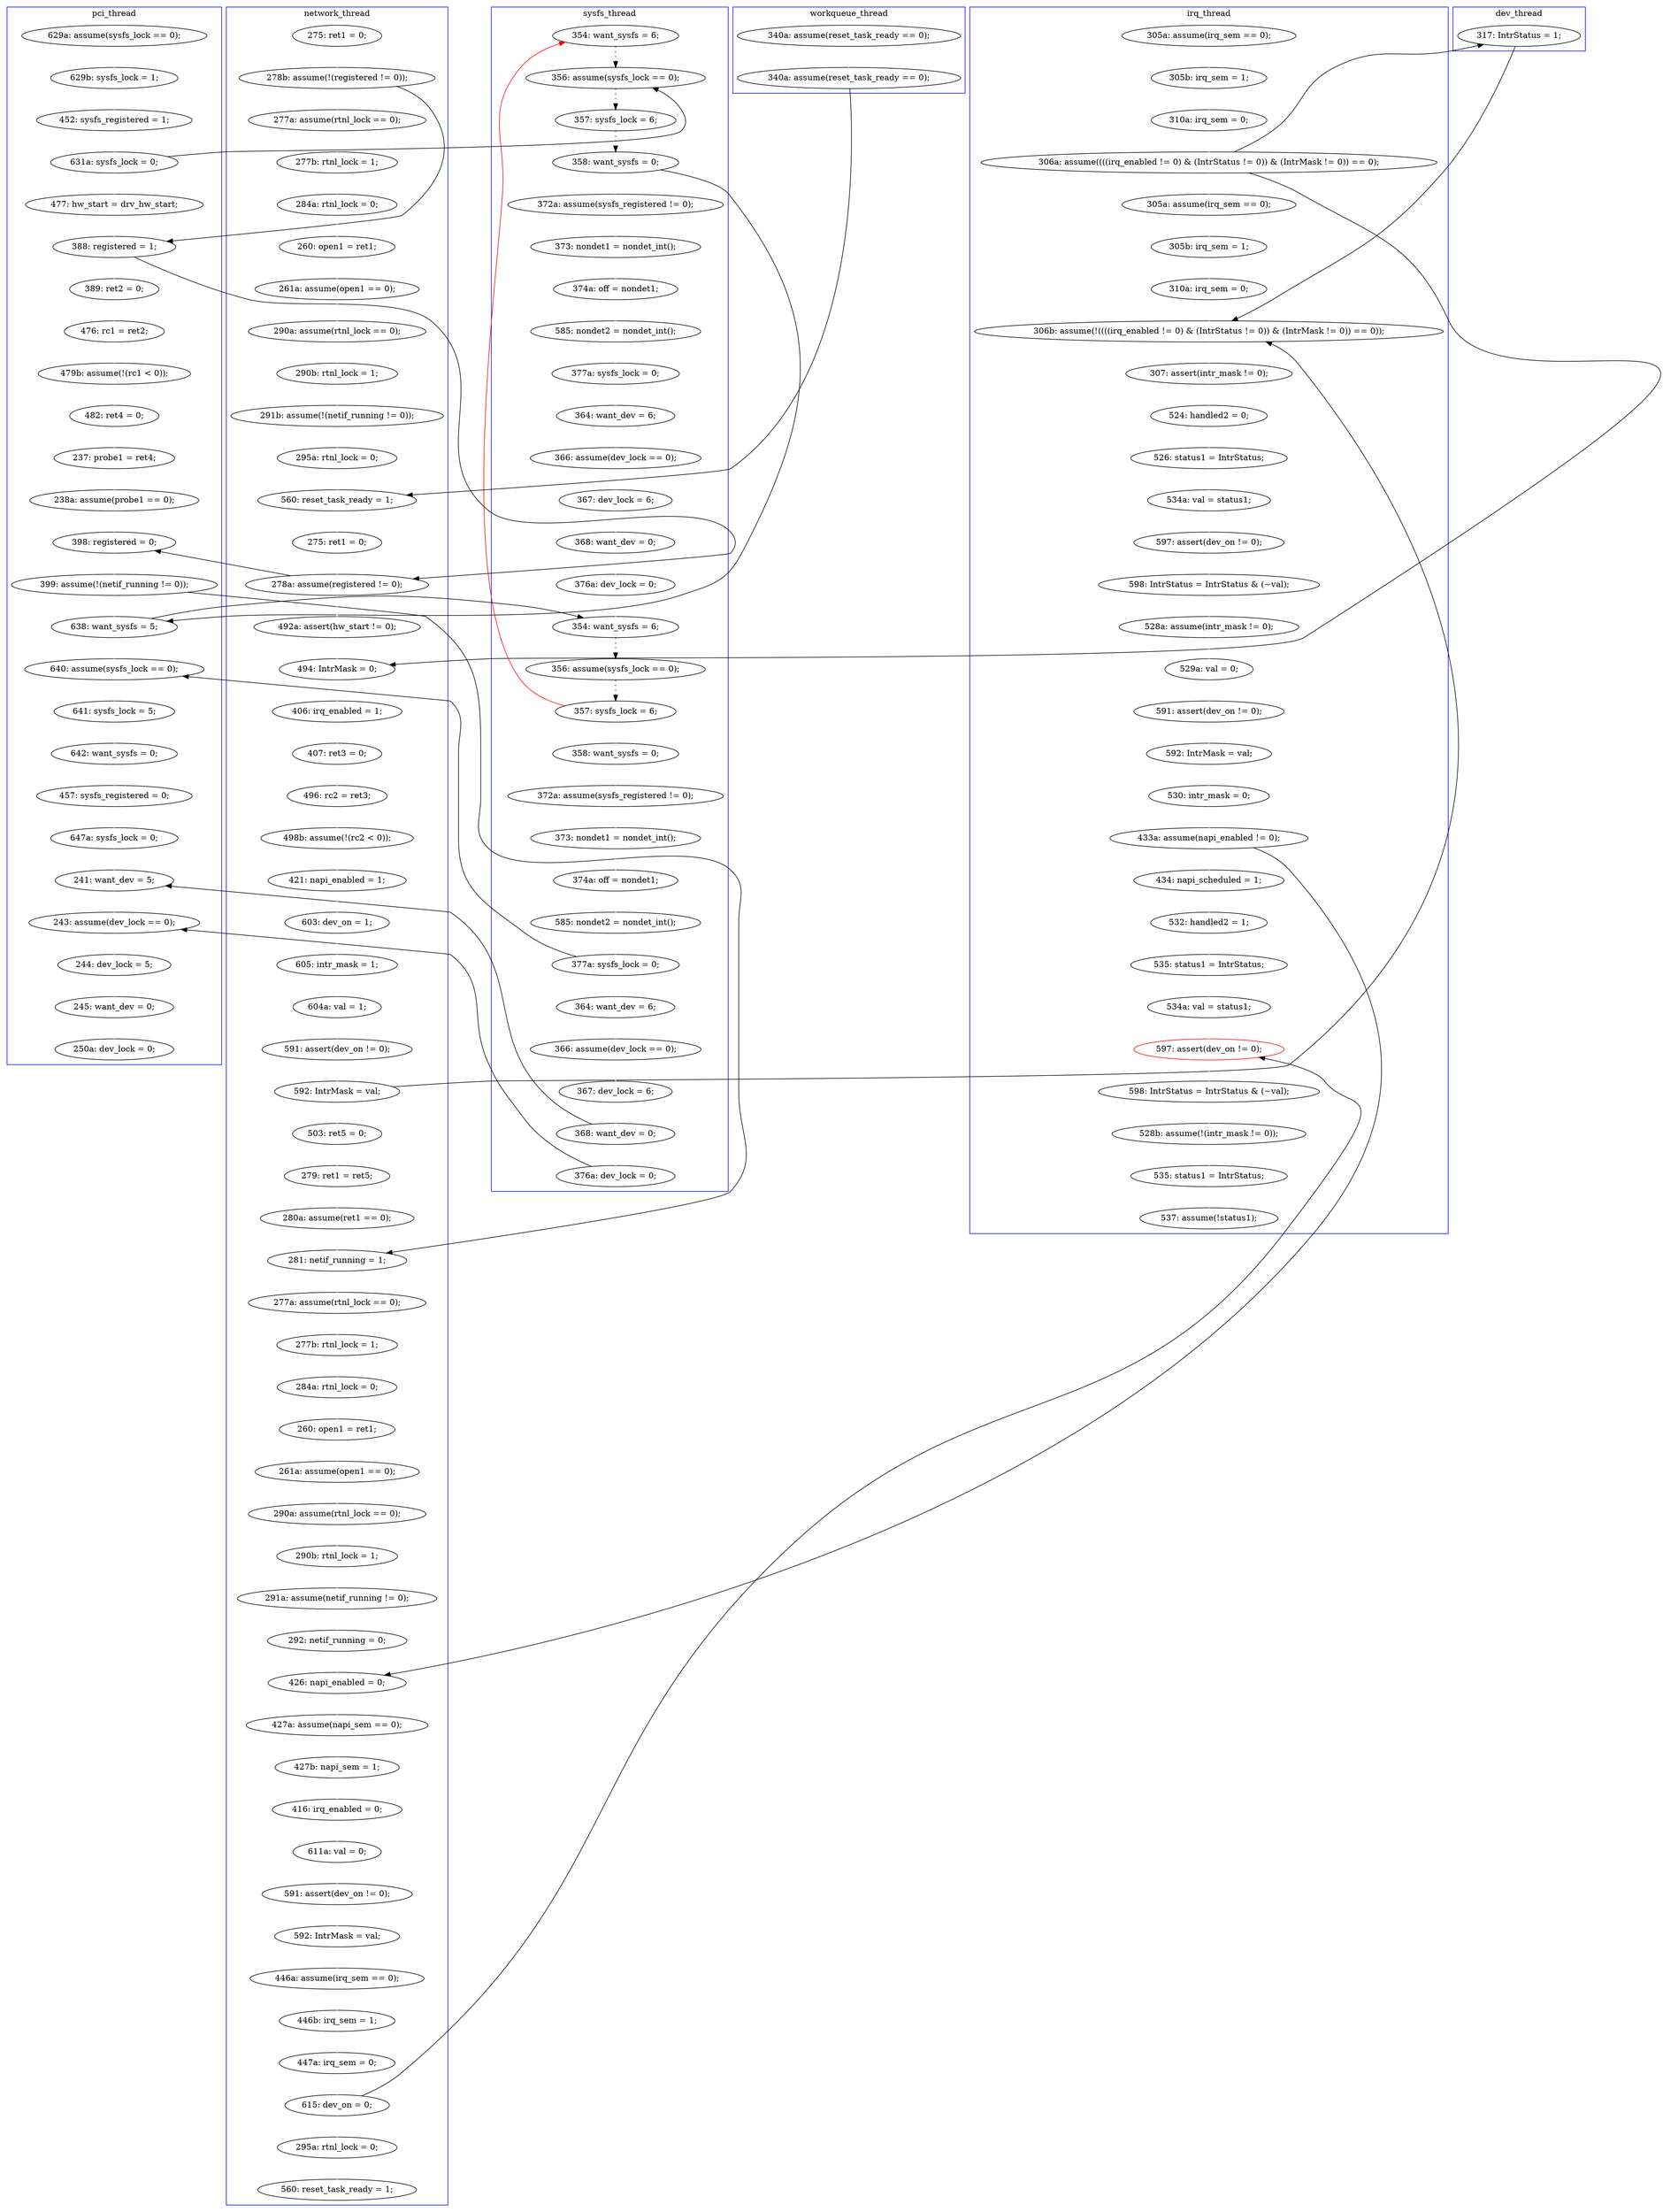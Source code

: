 digraph Counterexample {
	204 -> 205 [color = white, style = solid]
	203 -> 204 [color = white, style = solid]
	194 -> 211 [color = white, style = solid]
	193 -> 209 [color = white, style = solid]
	278 -> 289 [color = black, style = solid, constraint = false]
	255 -> 278 [color = white, style = solid]
	141 -> 209 [color = black, style = solid, constraint = false]
	315 -> 330 [color = white, style = solid]
	155 -> 159 [color = white, style = solid]
	263 -> 264 [color = white, style = solid]
	36 -> 40 [color = white, style = solid]
	35 -> 36 [color = white, style = solid]
	68 -> 69 [color = white, style = solid]
	158 -> 185 [color = white, style = solid]
	30 -> 44 [color = white, style = solid]
	91 -> 94 [color = white, style = solid]
	171 -> 198 [color = white, style = solid]
	205 -> 208 [color = white, style = solid]
	30 -> 84 [color = black, style = solid, constraint = false]
	42 -> 132 [color = white, style = solid]
	133 -> 145 [color = white, style = solid]
	269 -> 279 [color = white, style = solid]
	190 -> 193 [color = white, style = solid]
	86 -> 89 [color = white, style = solid]
	148 -> 149 [color = white, style = solid]
	227 -> 230 [color = white, style = solid]
	108 -> 162 [color = black, style = solid, constraint = false]
	118 -> 138 [color = black, style = solid, constraint = false]
	163 -> 168 [color = white, style = solid]
	44 -> 45 [color = white, style = solid]
	158 -> 162 [color = black, style = solid, constraint = false]
	42 -> 108 [color = black, style = solid, constraint = false]
	286 -> 293 [color = white, style = solid]
	217 -> 218 [color = white, style = solid]
	131 -> 134 [color = white, style = solid]
	175 -> 177 [color = white, style = solid]
	72 -> 74 [color = white, style = solid]
	40 -> 42 [color = white, style = solid]
	289 -> 290 [color = white, style = solid]
	124 -> 130 [color = white, style = solid]
	247 -> 269 [color = white, style = solid]
	52 -> 53 [color = white, style = solid]
	330 -> 331 [color = white, style = solid]
	209 -> 224 [color = white, style = solid]
	153 -> 154 [color = black, style = dotted]
	142 -> 148 [color = white, style = solid]
	198 -> 200 [color = white, style = solid]
	254 -> 255 [color = white, style = solid]
	215 -> 217 [color = white, style = solid]
	213 -> 214 [color = black, style = dotted]
	137 -> 142 [color = white, style = solid]
	264 -> 271 [color = white, style = solid]
	249 -> 250 [color = white, style = solid]
	211 -> 212 [color = white, style = solid]
	154 -> 155 [color = black, style = dotted]
	219 -> 222 [color = white, style = solid]
	250 -> 257 [color = white, style = solid]
	66 -> 103 [color = white, style = solid]
	149 -> 150 [color = white, style = solid]
	224 -> 225 [color = white, style = solid]
	134 -> 137 [color = white, style = solid]
	282 -> 289 [color = white, style = solid]
	168 -> 169 [color = white, style = solid]
	141 -> 181 [color = white, style = solid]
	246 -> 247 [color = white, style = solid]
	64 -> 66 [color = white, style = solid]
	56 -> 63 [color = white, style = solid]
	257 -> 261 [color = white, style = solid]
	90 -> 91 [color = white, style = solid]
	230 -> 234 [color = white, style = solid]
	53 -> 56 [color = white, style = solid]
	160 -> 171 [color = white, style = solid]
	255 -> 282 [color = black, style = solid, constraint = false]
	276 -> 297 [color = black, style = solid, constraint = false]
	123 -> 124 [color = white, style = solid]
	152 -> 158 [color = white, style = solid]
	293 -> 295 [color = white, style = solid]
	208 -> 213 [color = black, style = dotted]
	222 -> 237 [color = white, style = solid]
	102 -> 153 [color = black, style = dotted]
	177 -> 182 [color = white, style = solid]
	159 -> 160 [color = white, style = solid]
	181 -> 245 [color = white, style = solid]
	63 -> 64 [color = white, style = solid]
	248 -> 249 [color = white, style = solid]
	200 -> 201 [color = white, style = solid]
	297 -> 304 [color = white, style = solid]
	74 -> 76 [color = white, style = solid]
	103 -> 110 [color = white, style = solid]
	240 -> 253 [color = white, style = solid]
	238 -> 239 [color = white, style = solid]
	291 -> 292 [color = white, style = solid]
	85 -> 86 [color = white, style = solid]
	84 -> 118 [color = black, style = solid, constraint = false]
	271 -> 272 [color = white, style = solid]
	201 -> 202 [color = white, style = solid]
	96 -> 110 [color = black, style = solid, constraint = false]
	183 -> 187 [color = white, style = solid]
	46 -> 96 [color = white, style = solid]
	27 -> 30 [color = white, style = solid]
	162 -> 163 [color = white, style = solid]
	169 -> 173 [color = white, style = solid]
	299 -> 313 [color = white, style = solid]
	212 -> 286 [color = white, style = solid]
	202 -> 203 [color = white, style = solid]
	74 -> 153 [color = black, style = solid, constraint = false]
	130 -> 131 [color = white, style = solid]
	181 -> 208 [color = black, style = solid, constraint = false]
	235 -> 238 [color = white, style = solid]
	304 -> 315 [color = white, style = solid]
	290 -> 291 [color = white, style = solid]
	94 -> 138 [color = white, style = solid]
	173 -> 175 [color = white, style = solid]
	279 -> 282 [color = white, style = solid]
	295 -> 297 [color = white, style = solid]
	132 -> 133 [color = white, style = solid]
	116 -> 118 [color = white, style = solid]
	145 -> 162 [color = white, style = solid]
	188 -> 194 [color = white, style = solid]
	253 -> 254 [color = white, style = solid]
	69 -> 72 [color = white, style = solid]
	274 -> 276 [color = white, style = solid]
	89 -> 90 [color = white, style = solid]
	118 -> 123 [color = white, style = solid]
	218 -> 219 [color = white, style = solid]
	45 -> 52 [color = white, style = solid]
	237 -> 240 [color = white, style = solid]
	110 -> 116 [color = white, style = solid]
	84 -> 85 [color = white, style = solid]
	276 -> 299 [color = white, style = solid]
	239 -> 248 [color = white, style = solid]
	138 -> 141 [color = white, style = solid]
	261 -> 263 [color = white, style = solid]
	237 -> 245 [color = black, style = solid, constraint = false]
	182 -> 183 [color = white, style = solid]
	76 -> 84 [color = white, style = solid]
	150 -> 152 [color = white, style = solid]
	234 -> 235 [color = white, style = solid]
	185 -> 190 [color = white, style = solid]
	187 -> 188 [color = white, style = solid]
	155 -> 181 [color = black, style = solid, constraint = false]
	245 -> 246 [color = white, style = solid]
	225 -> 226 [color = white, style = solid]
	214 -> 102 [color = red, style = solid, constraint = false]
	214 -> 215 [color = white, style = solid]
	226 -> 227 [color = white, style = solid]
	272 -> 274 [color = white, style = solid]
	211 -> 248 [color = black, style = solid, constraint = false]
	42 -> 124 [color = black, style = solid, constraint = false]
	subgraph cluster7 {
		label = dev_thread
		color = blue
		108  [label = "317: IntrStatus = 1;"]
	}
	subgraph cluster5 {
		label = workqueue_thread
		color = blue
		96  [label = "340a: assume(reset_task_ready == 0);"]
		46  [label = "340a: assume(reset_task_ready == 0);"]
	}
	subgraph cluster6 {
		label = sysfs_thread
		color = blue
		240  [label = "364: want_dev = 6;"]
		278  [label = "376a: dev_lock = 0;"]
		204  [label = "368: want_dev = 0;"]
		198  [label = "585: nondet2 = nondet_int();"]
		102  [label = "354: want_sysfs = 6;"]
		201  [label = "364: want_dev = 6;"]
		200  [label = "377a: sysfs_lock = 0;"]
		171  [label = "374a: off = nondet1;"]
		215  [label = "358: want_sysfs = 0;"]
		208  [label = "354: want_sysfs = 6;"]
		253  [label = "366: assume(dev_lock == 0);"]
		219  [label = "374a: off = nondet1;"]
		202  [label = "366: assume(dev_lock == 0);"]
		214  [label = "357: sysfs_lock = 6;"]
		213  [label = "356: assume(sysfs_lock == 0);"]
		255  [label = "368: want_dev = 0;"]
		159  [label = "372a: assume(sysfs_registered != 0);"]
		160  [label = "373: nondet1 = nondet_int();"]
		254  [label = "367: dev_lock = 6;"]
		203  [label = "367: dev_lock = 6;"]
		155  [label = "358: want_sysfs = 0;"]
		154  [label = "357: sysfs_lock = 6;"]
		205  [label = "376a: dev_lock = 0;"]
		217  [label = "372a: assume(sysfs_registered != 0);"]
		218  [label = "373: nondet1 = nondet_int();"]
		153  [label = "356: assume(sysfs_lock == 0);"]
		237  [label = "377a: sysfs_lock = 0;"]
		222  [label = "585: nondet2 = nondet_int();"]
	}
	subgraph cluster2 {
		label = network_thread
		color = blue
		190  [label = "279: ret1 = ret5;"]
		249  [label = "427a: assume(napi_sem == 0);"]
		250  [label = "427b: napi_sem = 1;"]
		64  [label = "290b: rtnl_lock = 1;"]
		193  [label = "280a: assume(ret1 == 0);"]
		248  [label = "426: napi_enabled = 0;"]
		142  [label = "421: napi_enabled = 1;"]
		264  [label = "592: IntrMask = val;"]
		261  [label = "611a: val = 0;"]
		234  [label = "290a: assume(rtnl_lock == 0);"]
		158  [label = "592: IntrMask = val;"]
		124  [label = "494: IntrMask = 0;"]
		149  [label = "605: intr_mask = 1;"]
		44  [label = "277a: assume(rtnl_lock == 0);"]
		137  [label = "498b: assume(!(rc2 < 0));"]
		66  [label = "291b: assume(!(netif_running != 0));"]
		276  [label = "615: dev_on = 0;"]
		103  [label = "295a: rtnl_lock = 0;"]
		130  [label = "406: irq_enabled = 1;"]
		271  [label = "446a: assume(irq_sem == 0);"]
		27  [label = "275: ret1 = 0;"]
		110  [label = "560: reset_task_ready = 1;"]
		238  [label = "291a: assume(netif_running != 0);"]
		131  [label = "407: ret3 = 0;"]
		313  [label = "560: reset_task_ready = 1;"]
		63  [label = "290a: assume(rtnl_lock == 0);"]
		224  [label = "277a: assume(rtnl_lock == 0);"]
		227  [label = "260: open1 = ret1;"]
		257  [label = "416: irq_enabled = 0;"]
		123  [label = "492a: assert(hw_start != 0);"]
		118  [label = "278a: assume(registered != 0);"]
		272  [label = "446b: irq_sem = 1;"]
		185  [label = "503: ret5 = 0;"]
		230  [label = "261a: assume(open1 == 0);"]
		263  [label = "591: assert(dev_on != 0);"]
		56  [label = "261a: assume(open1 == 0);"]
		235  [label = "290b: rtnl_lock = 1;"]
		239  [label = "292: netif_running = 0;"]
		52  [label = "284a: rtnl_lock = 0;"]
		30  [label = "278b: assume(!(registered != 0));"]
		150  [label = "604a: val = 1;"]
		134  [label = "496: rc2 = ret3;"]
		53  [label = "260: open1 = ret1;"]
		45  [label = "277b: rtnl_lock = 1;"]
		226  [label = "284a: rtnl_lock = 0;"]
		148  [label = "603: dev_on = 1;"]
		225  [label = "277b: rtnl_lock = 1;"]
		299  [label = "295a: rtnl_lock = 0;"]
		209  [label = "281: netif_running = 1;"]
		274  [label = "447a: irq_sem = 0;"]
		152  [label = "591: assert(dev_on != 0);"]
		116  [label = "275: ret1 = 0;"]
	}
	subgraph cluster3 {
		label = irq_thread
		color = blue
		211  [label = "433a: assume(napi_enabled != 0);"]
		162  [label = "306b: assume(!((((irq_enabled != 0) & (IntrStatus != 0)) & (IntrMask != 0)) == 0));"]
		188  [label = "592: IntrMask = val;"]
		297  [label = "597: assert(dev_on != 0);", color = red]
		169  [label = "526: status1 = IntrStatus;"]
		145  [label = "310a: irq_sem = 0;"]
		212  [label = "434: napi_scheduled = 1;"]
		183  [label = "529a: val = 0;"]
		293  [label = "535: status1 = IntrStatus;"]
		163  [label = "307: assert(intr_mask != 0);"]
		315  [label = "528b: assume(!(intr_mask != 0));"]
		331  [label = "537: assume(!status1);"]
		168  [label = "524: handled2 = 0;"]
		187  [label = "591: assert(dev_on != 0);"]
		40  [label = "310a: irq_sem = 0;"]
		132  [label = "305a: assume(irq_sem == 0);"]
		182  [label = "528a: assume(intr_mask != 0);"]
		194  [label = "530: intr_mask = 0;"]
		177  [label = "598: IntrStatus = IntrStatus & (~val);"]
		304  [label = "598: IntrStatus = IntrStatus & (~val);"]
		295  [label = "534a: val = status1;"]
		133  [label = "305b: irq_sem = 1;"]
		173  [label = "534a: val = status1;"]
		35  [label = "305a: assume(irq_sem == 0);"]
		36  [label = "305b: irq_sem = 1;"]
		330  [label = "535: status1 = IntrStatus;"]
		286  [label = "532: handled2 = 1;"]
		175  [label = "597: assert(dev_on != 0);"]
		42  [label = "306a: assume((((irq_enabled != 0) & (IntrStatus != 0)) & (IntrMask != 0)) == 0);"]
	}
	subgraph cluster1 {
		label = pci_thread
		color = blue
		69  [label = "629b: sysfs_lock = 1;"]
		282  [label = "241: want_dev = 5;"]
		90  [label = "482: ret4 = 0;"]
		141  [label = "399: assume(!(netif_running != 0));"]
		74  [label = "631a: sysfs_lock = 0;"]
		84  [label = "388: registered = 1;"]
		247  [label = "642: want_sysfs = 0;"]
		291  [label = "245: want_dev = 0;"]
		138  [label = "398: registered = 0;"]
		245  [label = "640: assume(sysfs_lock == 0);"]
		289  [label = "243: assume(dev_lock == 0);"]
		86  [label = "476: rc1 = ret2;"]
		68  [label = "629a: assume(sysfs_lock == 0);"]
		89  [label = "479b: assume(!(rc1 < 0));"]
		72  [label = "452: sysfs_registered = 1;"]
		246  [label = "641: sysfs_lock = 5;"]
		269  [label = "457: sysfs_registered = 0;"]
		279  [label = "647a: sysfs_lock = 0;"]
		85  [label = "389: ret2 = 0;"]
		94  [label = "238a: assume(probe1 == 0);"]
		76  [label = "477: hw_start = drv_hw_start;"]
		91  [label = "237: probe1 = ret4;"]
		292  [label = "250a: dev_lock = 0;"]
		290  [label = "244: dev_lock = 5;"]
		181  [label = "638: want_sysfs = 5;"]
	}
}